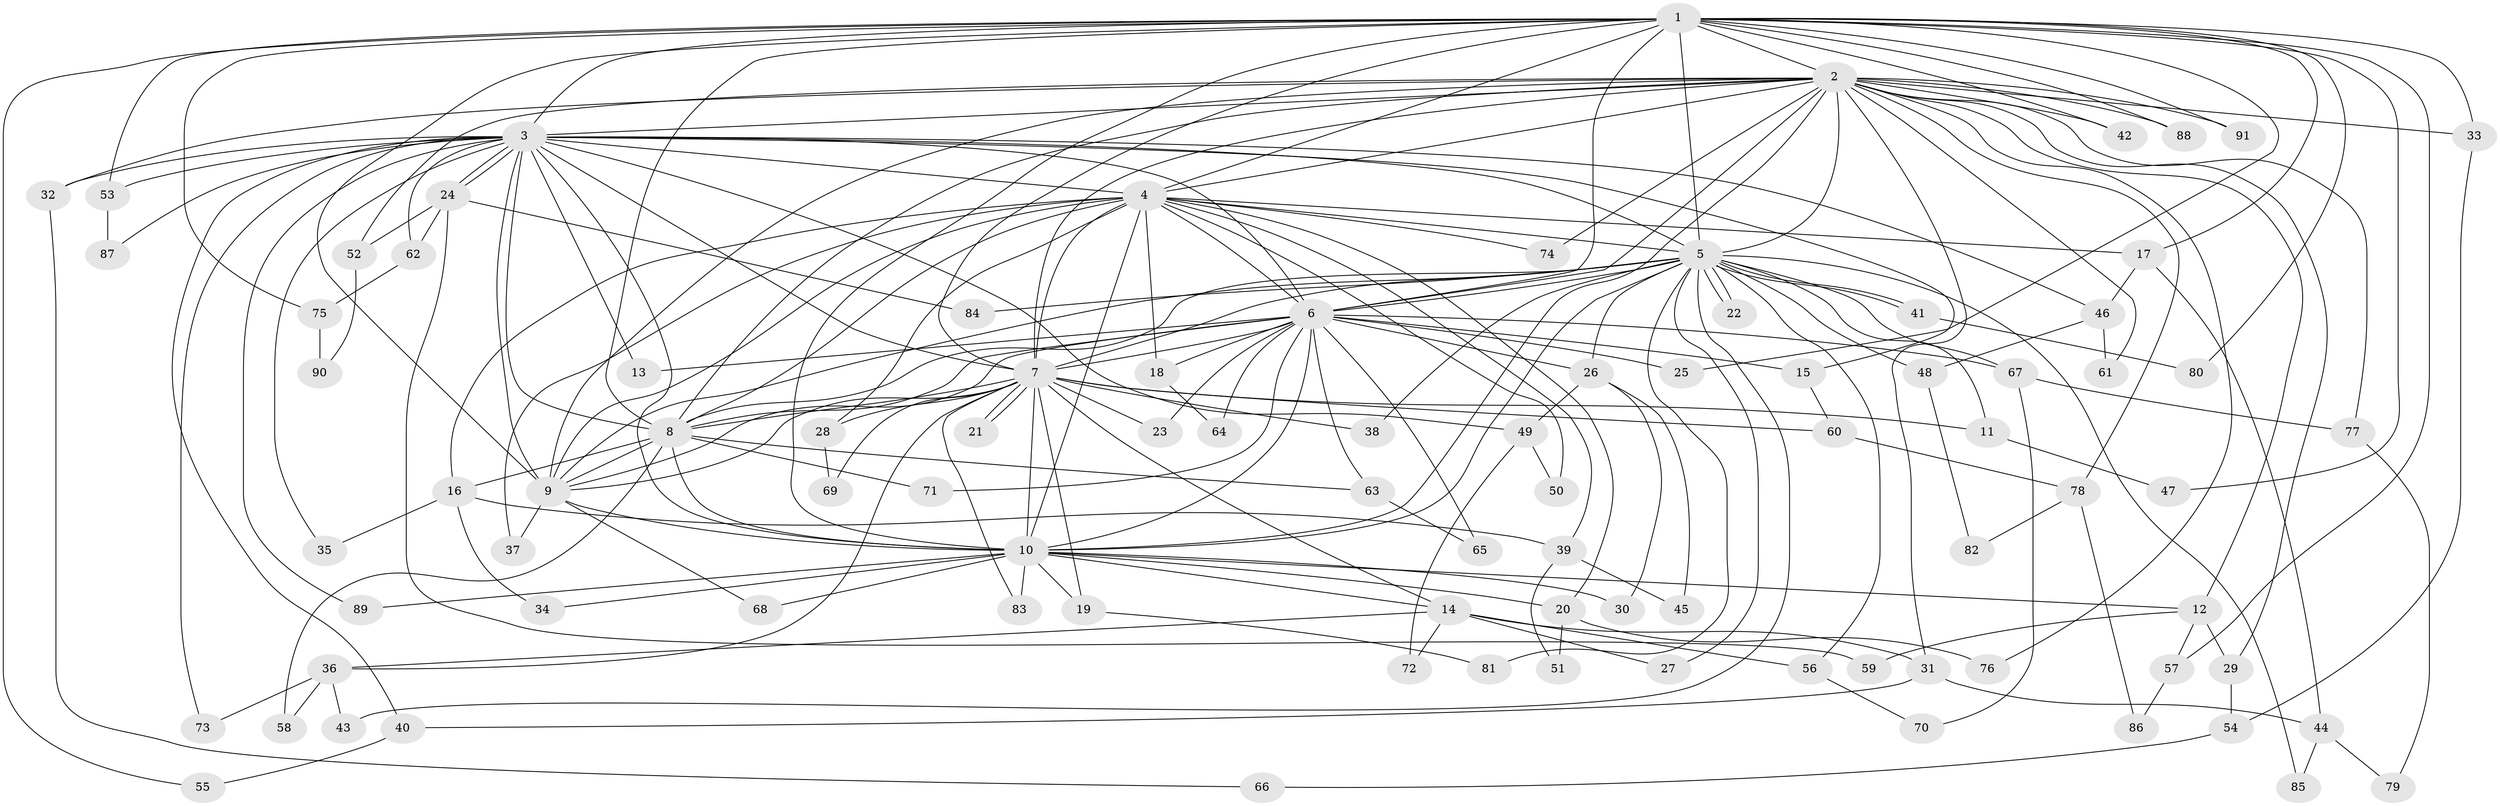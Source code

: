 // coarse degree distribution, {28: 0.015384615384615385, 26: 0.015384615384615385, 18: 0.03076923076923077, 15: 0.015384615384615385, 12: 0.015384615384615385, 17: 0.015384615384615385, 3: 0.2153846153846154, 2: 0.4461538461538462, 8: 0.015384615384615385, 5: 0.06153846153846154, 4: 0.12307692307692308, 1: 0.03076923076923077}
// Generated by graph-tools (version 1.1) at 2025/51/02/27/25 19:51:47]
// undirected, 91 vertices, 207 edges
graph export_dot {
graph [start="1"]
  node [color=gray90,style=filled];
  1;
  2;
  3;
  4;
  5;
  6;
  7;
  8;
  9;
  10;
  11;
  12;
  13;
  14;
  15;
  16;
  17;
  18;
  19;
  20;
  21;
  22;
  23;
  24;
  25;
  26;
  27;
  28;
  29;
  30;
  31;
  32;
  33;
  34;
  35;
  36;
  37;
  38;
  39;
  40;
  41;
  42;
  43;
  44;
  45;
  46;
  47;
  48;
  49;
  50;
  51;
  52;
  53;
  54;
  55;
  56;
  57;
  58;
  59;
  60;
  61;
  62;
  63;
  64;
  65;
  66;
  67;
  68;
  69;
  70;
  71;
  72;
  73;
  74;
  75;
  76;
  77;
  78;
  79;
  80;
  81;
  82;
  83;
  84;
  85;
  86;
  87;
  88;
  89;
  90;
  91;
  1 -- 2;
  1 -- 3;
  1 -- 4;
  1 -- 5;
  1 -- 6;
  1 -- 7;
  1 -- 8;
  1 -- 9;
  1 -- 10;
  1 -- 17;
  1 -- 25;
  1 -- 33;
  1 -- 42;
  1 -- 47;
  1 -- 53;
  1 -- 55;
  1 -- 57;
  1 -- 75;
  1 -- 80;
  1 -- 88;
  1 -- 91;
  2 -- 3;
  2 -- 4;
  2 -- 5;
  2 -- 6;
  2 -- 7;
  2 -- 8;
  2 -- 9;
  2 -- 10;
  2 -- 12;
  2 -- 29;
  2 -- 31;
  2 -- 32;
  2 -- 33;
  2 -- 42;
  2 -- 52;
  2 -- 61;
  2 -- 74;
  2 -- 76;
  2 -- 77;
  2 -- 78;
  2 -- 88;
  2 -- 91;
  3 -- 4;
  3 -- 5;
  3 -- 6;
  3 -- 7;
  3 -- 8;
  3 -- 9;
  3 -- 10;
  3 -- 13;
  3 -- 15;
  3 -- 24;
  3 -- 24;
  3 -- 32;
  3 -- 35;
  3 -- 40;
  3 -- 46;
  3 -- 49;
  3 -- 53;
  3 -- 62;
  3 -- 73;
  3 -- 87;
  3 -- 89;
  4 -- 5;
  4 -- 6;
  4 -- 7;
  4 -- 8;
  4 -- 9;
  4 -- 10;
  4 -- 16;
  4 -- 17;
  4 -- 18;
  4 -- 20;
  4 -- 28;
  4 -- 37;
  4 -- 39;
  4 -- 50;
  4 -- 74;
  5 -- 6;
  5 -- 7;
  5 -- 8;
  5 -- 9;
  5 -- 10;
  5 -- 11;
  5 -- 22;
  5 -- 22;
  5 -- 26;
  5 -- 27;
  5 -- 38;
  5 -- 41;
  5 -- 41;
  5 -- 43;
  5 -- 48;
  5 -- 56;
  5 -- 67;
  5 -- 81;
  5 -- 84;
  5 -- 85;
  6 -- 7;
  6 -- 8;
  6 -- 9;
  6 -- 10;
  6 -- 13;
  6 -- 15;
  6 -- 18;
  6 -- 23;
  6 -- 25;
  6 -- 26;
  6 -- 63;
  6 -- 64;
  6 -- 65;
  6 -- 67;
  6 -- 71;
  7 -- 8;
  7 -- 9;
  7 -- 10;
  7 -- 11;
  7 -- 14;
  7 -- 19;
  7 -- 21;
  7 -- 21;
  7 -- 23;
  7 -- 28;
  7 -- 36;
  7 -- 38;
  7 -- 60;
  7 -- 69;
  7 -- 83;
  8 -- 9;
  8 -- 10;
  8 -- 16;
  8 -- 58;
  8 -- 63;
  8 -- 71;
  9 -- 10;
  9 -- 37;
  9 -- 68;
  10 -- 12;
  10 -- 14;
  10 -- 19;
  10 -- 20;
  10 -- 30;
  10 -- 34;
  10 -- 68;
  10 -- 83;
  10 -- 89;
  11 -- 47;
  12 -- 29;
  12 -- 57;
  12 -- 59;
  14 -- 27;
  14 -- 31;
  14 -- 36;
  14 -- 56;
  14 -- 72;
  15 -- 60;
  16 -- 34;
  16 -- 35;
  16 -- 39;
  17 -- 44;
  17 -- 46;
  18 -- 64;
  19 -- 81;
  20 -- 51;
  20 -- 76;
  24 -- 52;
  24 -- 59;
  24 -- 62;
  24 -- 84;
  26 -- 30;
  26 -- 45;
  26 -- 49;
  28 -- 69;
  29 -- 54;
  31 -- 40;
  31 -- 44;
  32 -- 66;
  33 -- 54;
  36 -- 43;
  36 -- 58;
  36 -- 73;
  39 -- 45;
  39 -- 51;
  40 -- 55;
  41 -- 80;
  44 -- 79;
  44 -- 85;
  46 -- 48;
  46 -- 61;
  48 -- 82;
  49 -- 50;
  49 -- 72;
  52 -- 90;
  53 -- 87;
  54 -- 66;
  56 -- 70;
  57 -- 86;
  60 -- 78;
  62 -- 75;
  63 -- 65;
  67 -- 70;
  67 -- 77;
  75 -- 90;
  77 -- 79;
  78 -- 82;
  78 -- 86;
}
